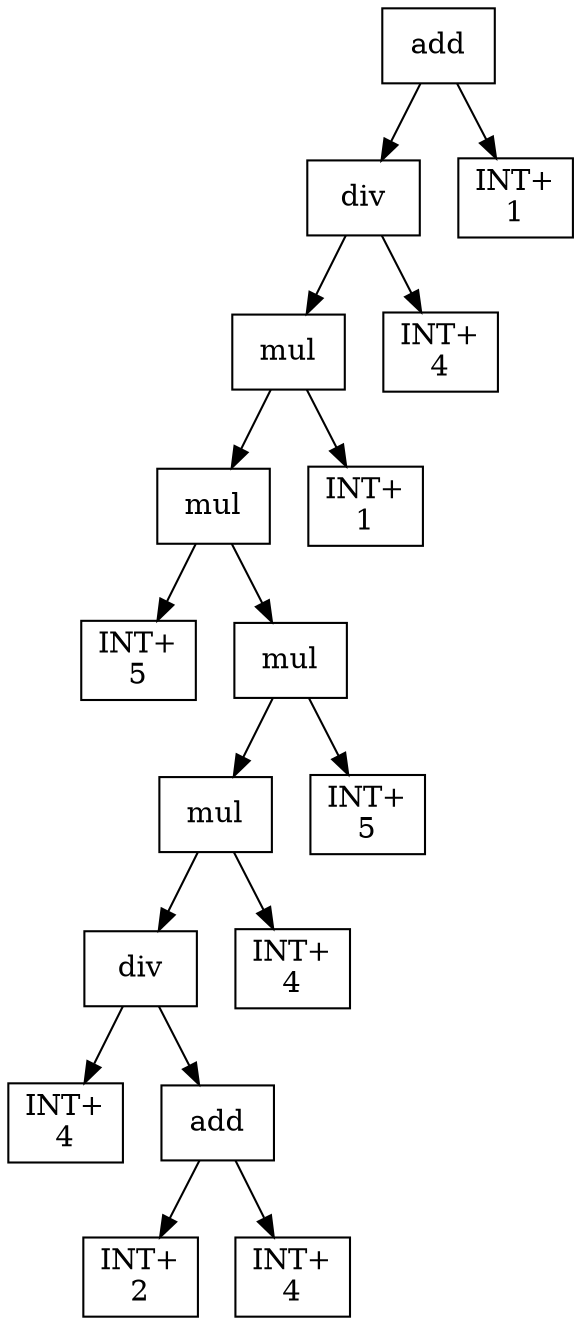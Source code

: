 digraph expr {
  node [shape=box];
  n1 [label="add"];
  n2 [label="div"];
  n3 [label="mul"];
  n4 [label="mul"];
  n5 [label="INT+\n5"];
  n6 [label="mul"];
  n7 [label="mul"];
  n8 [label="div"];
  n9 [label="INT+\n4"];
  n10 [label="add"];
  n11 [label="INT+\n2"];
  n12 [label="INT+\n4"];
  n10 -> n11;
  n10 -> n12;
  n8 -> n9;
  n8 -> n10;
  n13 [label="INT+\n4"];
  n7 -> n8;
  n7 -> n13;
  n14 [label="INT+\n5"];
  n6 -> n7;
  n6 -> n14;
  n4 -> n5;
  n4 -> n6;
  n15 [label="INT+\n1"];
  n3 -> n4;
  n3 -> n15;
  n16 [label="INT+\n4"];
  n2 -> n3;
  n2 -> n16;
  n17 [label="INT+\n1"];
  n1 -> n2;
  n1 -> n17;
}